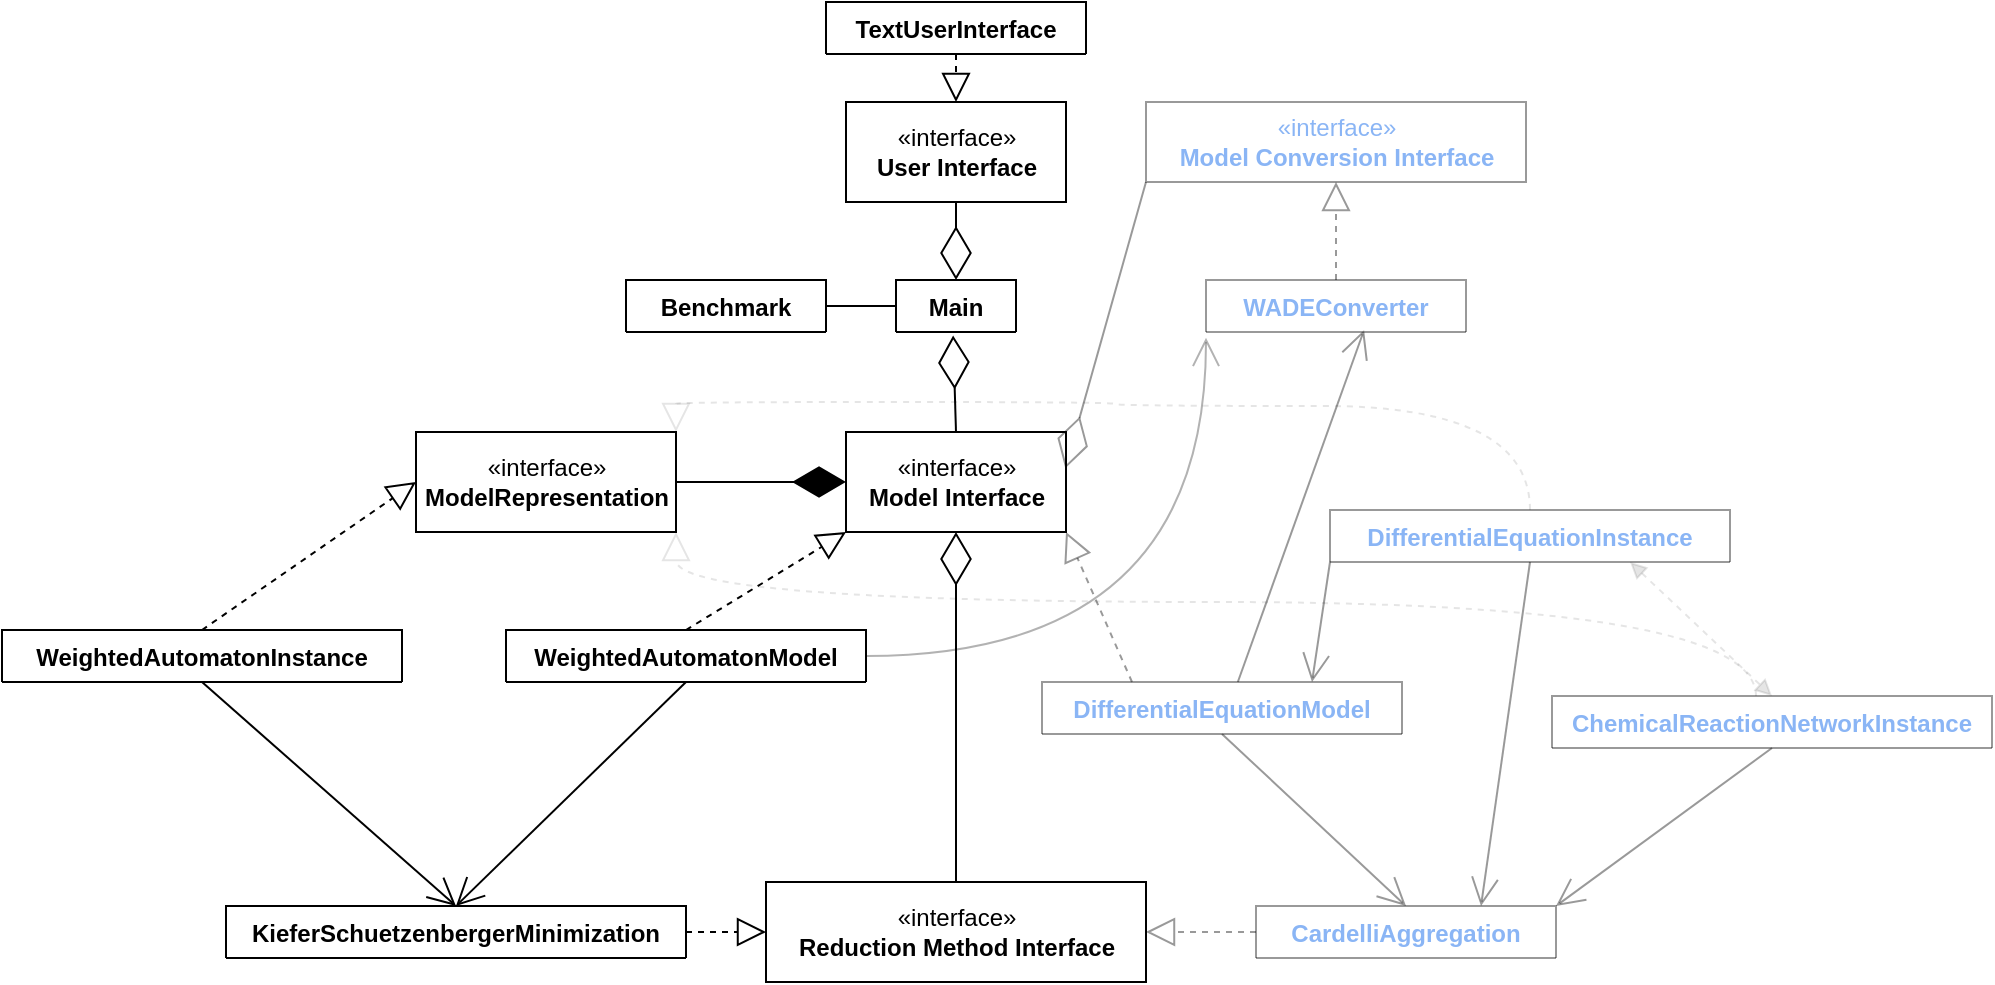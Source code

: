 <mxfile version="13.0.3" type="device"><diagram id="X-JWrB2I_IDT17ATa74M" name="Page-1"><mxGraphModel dx="1952" dy="783" grid="0" gridSize="10" guides="1" tooltips="1" connect="1" arrows="1" fold="1" page="1" pageScale="1" pageWidth="850" pageHeight="1100" math="0" shadow="0"><root><mxCell id="0"/><mxCell id="1" parent="0"/><mxCell id="hrjpZZvlYAZTio8pe_7--60" value="«interface»&lt;br&gt;&lt;div&gt;&lt;b&gt;User Interface&lt;/b&gt;&lt;/div&gt;" style="html=1;align=center;" parent="1" vertex="1"><mxGeometry x="-428" y="50" width="110" height="50" as="geometry"/></mxCell><mxCell id="hrjpZZvlYAZTio8pe_7--61" value="«interface»&lt;br&gt;&lt;b&gt;Model Interface&lt;/b&gt;" style="html=1;align=center;" parent="1" vertex="1"><mxGeometry x="-428" y="215" width="110" height="50" as="geometry"/></mxCell><mxCell id="hrjpZZvlYAZTio8pe_7--62" value="«interface»&lt;br&gt;&lt;b&gt;Reduction Method Interface&lt;/b&gt;" style="html=1;align=center;" parent="1" vertex="1"><mxGeometry x="-468" y="440" width="190" height="50" as="geometry"/></mxCell><mxCell id="hrjpZZvlYAZTio8pe_7--63" value="" style="endArrow=block;dashed=1;endFill=0;endSize=12;html=1;exitX=0.5;exitY=0;exitDx=0;exitDy=0;entryX=0;entryY=1;entryDx=0;entryDy=0;" parent="1" source="hrjpZZvlYAZTio8pe_7--24" target="hrjpZZvlYAZTio8pe_7--61" edge="1"><mxGeometry width="160" relative="1" as="geometry"><mxPoint x="-353" y="500" as="sourcePoint"/><mxPoint x="-513" y="500" as="targetPoint"/></mxGeometry></mxCell><mxCell id="hrjpZZvlYAZTio8pe_7--64" value="" style="endArrow=block;dashed=1;endFill=0;endSize=12;html=1;entryX=1;entryY=1;entryDx=0;entryDy=0;exitX=0.25;exitY=0;exitDx=0;exitDy=0;opacity=40;" parent="1" source="hrjpZZvlYAZTio8pe_7--28" target="hrjpZZvlYAZTio8pe_7--61" edge="1"><mxGeometry width="160" relative="1" as="geometry"><mxPoint x="-513" y="500" as="sourcePoint"/><mxPoint x="-353" y="500" as="targetPoint"/></mxGeometry></mxCell><mxCell id="hrjpZZvlYAZTio8pe_7--67" value="" style="endArrow=block;dashed=1;endFill=0;endSize=12;html=1;entryX=0;entryY=0.5;entryDx=0;entryDy=0;exitX=1;exitY=0.5;exitDx=0;exitDy=0;" parent="1" source="hrjpZZvlYAZTio8pe_7--5" target="hrjpZZvlYAZTio8pe_7--62" edge="1"><mxGeometry width="160" relative="1" as="geometry"><mxPoint x="-533" y="330" as="sourcePoint"/><mxPoint x="-373" y="330" as="targetPoint"/></mxGeometry></mxCell><mxCell id="hrjpZZvlYAZTio8pe_7--70" value="" style="endArrow=open;endFill=1;endSize=12;html=1;entryX=0.5;entryY=0;entryDx=0;entryDy=0;exitX=0.5;exitY=1;exitDx=0;exitDy=0;" parent="1" source="hrjpZZvlYAZTio8pe_7--24" target="hrjpZZvlYAZTio8pe_7--5" edge="1"><mxGeometry width="160" relative="1" as="geometry"><mxPoint x="-893" y="480" as="sourcePoint"/><mxPoint x="-373" y="330" as="targetPoint"/></mxGeometry></mxCell><mxCell id="hrjpZZvlYAZTio8pe_7--71" value="" style="endArrow=open;endFill=1;endSize=12;html=1;entryX=0.5;entryY=0;entryDx=0;entryDy=0;exitX=0.5;exitY=1;exitDx=0;exitDy=0;opacity=40;" parent="1" source="hrjpZZvlYAZTio8pe_7--28" target="hrjpZZvlYAZTio8pe_7--20" edge="1"><mxGeometry width="160" relative="1" as="geometry"><mxPoint x="96" y="435" as="sourcePoint"/><mxPoint x="-43" y="330" as="targetPoint"/></mxGeometry></mxCell><mxCell id="hrjpZZvlYAZTio8pe_7--73" value="" style="endArrow=none;html=1;strokeColor=#000000;entryX=0;entryY=0.5;entryDx=0;entryDy=0;exitX=1;exitY=0.5;exitDx=0;exitDy=0;" parent="1" source="hrjpZZvlYAZTio8pe_7--32" target="hrjpZZvlYAZTio8pe_7--54" edge="1"><mxGeometry width="50" height="50" relative="1" as="geometry"><mxPoint x="-463" y="160" as="sourcePoint"/><mxPoint x="-373" y="300" as="targetPoint"/></mxGeometry></mxCell><mxCell id="hrjpZZvlYAZTio8pe_7--74" value="" style="endArrow=diamondThin;endFill=0;endSize=24;html=1;strokeColor=#000000;entryX=0.5;entryY=0;entryDx=0;entryDy=0;exitX=0.5;exitY=1;exitDx=0;exitDy=0;" parent="1" source="hrjpZZvlYAZTio8pe_7--60" target="hrjpZZvlYAZTio8pe_7--51" edge="1"><mxGeometry width="160" relative="1" as="geometry"><mxPoint x="-473" y="330" as="sourcePoint"/><mxPoint x="-313" y="330" as="targetPoint"/></mxGeometry></mxCell><mxCell id="hrjpZZvlYAZTio8pe_7--75" value="" style="endArrow=block;dashed=1;endFill=0;endSize=12;html=1;strokeColor=#000000;entryX=0.5;entryY=0;entryDx=0;entryDy=0;exitX=0.5;exitY=1;exitDx=0;exitDy=0;" parent="1" source="hrjpZZvlYAZTio8pe_7--15" target="hrjpZZvlYAZTio8pe_7--60" edge="1"><mxGeometry width="160" relative="1" as="geometry"><mxPoint x="-373" y="-52" as="sourcePoint"/><mxPoint x="-313" y="330" as="targetPoint"/></mxGeometry></mxCell><mxCell id="hrjpZZvlYAZTio8pe_7--77" value="" style="endArrow=diamondThin;endFill=0;endSize=24;html=1;strokeColor=#000000;entryX=0.476;entryY=1.068;entryDx=0;entryDy=0;entryPerimeter=0;exitX=0.5;exitY=0;exitDx=0;exitDy=0;" parent="1" source="hrjpZZvlYAZTio8pe_7--61" target="hrjpZZvlYAZTio8pe_7--54" edge="1"><mxGeometry width="160" relative="1" as="geometry"><mxPoint x="-403" y="230" as="sourcePoint"/><mxPoint x="-133" y="550" as="targetPoint"/></mxGeometry></mxCell><mxCell id="hrjpZZvlYAZTio8pe_7--78" value="" style="endArrow=diamondThin;endFill=0;endSize=24;html=1;strokeColor=#000000;entryX=0.5;entryY=1;entryDx=0;entryDy=0;exitX=0.5;exitY=0;exitDx=0;exitDy=0;" parent="1" source="hrjpZZvlYAZTio8pe_7--62" target="hrjpZZvlYAZTio8pe_7--61" edge="1"><mxGeometry width="160" relative="1" as="geometry"><mxPoint x="-388" y="487" as="sourcePoint"/><mxPoint x="-133" y="500" as="targetPoint"/></mxGeometry></mxCell><mxCell id="hrjpZZvlYAZTio8pe_7--79" value="&lt;font color=&quot;#8ab5f5&quot;&gt;«interface»&lt;br&gt;&lt;b&gt;Model Conversion Interface&lt;/b&gt;&lt;/font&gt;" style="html=1;align=center;opacity=40;" parent="1" vertex="1"><mxGeometry x="-278" y="50" width="190" height="40" as="geometry"/></mxCell><mxCell id="hrjpZZvlYAZTio8pe_7--80" value="" style="endArrow=diamondThin;endFill=0;endSize=24;html=1;strokeColor=#000000;entryX=0.997;entryY=0.363;entryDx=0;entryDy=0;entryPerimeter=0;exitX=0;exitY=1;exitDx=0;exitDy=0;opacity=40;" parent="1" source="hrjpZZvlYAZTio8pe_7--79" target="hrjpZZvlYAZTio8pe_7--61" edge="1"><mxGeometry width="160" relative="1" as="geometry"><mxPoint x="-273" y="500" as="sourcePoint"/><mxPoint x="-113" y="500" as="targetPoint"/></mxGeometry></mxCell><mxCell id="hrjpZZvlYAZTio8pe_7--85" value="" style="endArrow=block;dashed=1;endFill=0;endSize=12;html=1;strokeColor=#000000;entryX=0.5;entryY=1;entryDx=0;entryDy=0;opacity=40;" parent="1" source="hrjpZZvlYAZTio8pe_7--81" target="hrjpZZvlYAZTio8pe_7--79" edge="1"><mxGeometry width="160" relative="1" as="geometry"><mxPoint x="-128" y="228" as="sourcePoint"/><mxPoint x="-163" y="480" as="targetPoint"/></mxGeometry></mxCell><mxCell id="hrjpZZvlYAZTio8pe_7--86" value="" style="endArrow=open;endFill=1;endSize=12;html=1;strokeColor=#000000;exitX=0.544;exitY=0;exitDx=0;exitDy=0;entryX=0.608;entryY=0.962;entryDx=0;entryDy=0;entryPerimeter=0;exitPerimeter=0;opacity=40;" parent="1" source="hrjpZZvlYAZTio8pe_7--28" target="hrjpZZvlYAZTio8pe_7--81" edge="1"><mxGeometry width="160" relative="1" as="geometry"><mxPoint x="97" y="440" as="sourcePoint"/><mxPoint x="-143" y="258" as="targetPoint"/></mxGeometry></mxCell><mxCell id="hrjpZZvlYAZTio8pe_7--87" value="" style="endArrow=open;endFill=1;endSize=12;html=1;strokeColor=#000000;entryX=0;entryY=1.113;entryDx=0;entryDy=0;entryPerimeter=0;jumpStyle=gap;opacity=30;exitX=1;exitY=0.5;exitDx=0;exitDy=0;edgeStyle=orthogonalEdgeStyle;curved=1;" parent="1" source="hrjpZZvlYAZTio8pe_7--24" target="hrjpZZvlYAZTio8pe_7--84" edge="1"><mxGeometry width="160" relative="1" as="geometry"><mxPoint x="-426" y="363" as="sourcePoint"/><mxPoint x="-103" y="250" as="targetPoint"/><Array as="points"><mxPoint x="-248" y="327"/></Array></mxGeometry></mxCell><mxCell id="erVxuez_FqryJfZXv9MT-2" value="«interface»&lt;br&gt;&lt;b&gt;ModelRepresentation&lt;/b&gt;" style="html=1;" parent="1" vertex="1"><mxGeometry x="-643" y="215" width="130" height="50" as="geometry"/></mxCell><mxCell id="erVxuez_FqryJfZXv9MT-3" value="" style="endArrow=diamondThin;endFill=1;endSize=24;html=1;entryX=0;entryY=0.5;entryDx=0;entryDy=0;exitX=1;exitY=0.5;exitDx=0;exitDy=0;" parent="1" source="erVxuez_FqryJfZXv9MT-2" target="hrjpZZvlYAZTio8pe_7--61" edge="1"><mxGeometry width="160" relative="1" as="geometry"><mxPoint x="-643" y="360" as="sourcePoint"/><mxPoint x="-483" y="360" as="targetPoint"/></mxGeometry></mxCell><mxCell id="p5VW88Ze1UOrL_VoEHNT-9" style="rounded=1;orthogonalLoop=1;jettySize=auto;html=1;endArrow=block;endFill=0;dashed=1;endSize=12;entryX=0;entryY=0.5;entryDx=0;entryDy=0;exitX=0.5;exitY=0;exitDx=0;exitDy=0;" parent="1" source="p5VW88Ze1UOrL_VoEHNT-5" target="erVxuez_FqryJfZXv9MT-2" edge="1"><mxGeometry relative="1" as="geometry"><mxPoint x="-728.057" y="314" as="sourcePoint"/></mxGeometry></mxCell><mxCell id="p5VW88Ze1UOrL_VoEHNT-10" style="edgeStyle=none;rounded=1;orthogonalLoop=1;jettySize=auto;html=1;exitX=0;exitY=0.5;exitDx=0;exitDy=0;entryX=1;entryY=0.5;entryDx=0;entryDy=0;dashed=1;endArrow=block;endFill=0;endSize=12;opacity=40;" parent="1" source="hrjpZZvlYAZTio8pe_7--20" target="hrjpZZvlYAZTio8pe_7--62" edge="1"><mxGeometry relative="1" as="geometry"/></mxCell><mxCell id="p5VW88Ze1UOrL_VoEHNT-12" value="" style="endArrow=open;endFill=1;endSize=12;html=1;entryX=0.5;entryY=0;entryDx=0;entryDy=0;exitX=0.5;exitY=1;exitDx=0;exitDy=0;" parent="1" source="p5VW88Ze1UOrL_VoEHNT-5" target="hrjpZZvlYAZTio8pe_7--5" edge="1"><mxGeometry width="160" relative="1" as="geometry"><mxPoint x="-743" y="340" as="sourcePoint"/><mxPoint x="-958" y="426" as="targetPoint"/></mxGeometry></mxCell><mxCell id="p5VW88Ze1UOrL_VoEHNT-27" style="edgeStyle=orthogonalEdgeStyle;curved=1;rounded=1;jumpStyle=gap;orthogonalLoop=1;jettySize=auto;html=1;entryX=1;entryY=0;entryDx=0;entryDy=0;dashed=1;endArrow=block;endFill=0;endSize=12;fontColor=#8AB5F5;opacity=10;" parent="1" source="p5VW88Ze1UOrL_VoEHNT-17" target="erVxuez_FqryJfZXv9MT-2" edge="1"><mxGeometry relative="1" as="geometry"><Array as="points"><mxPoint x="-293" y="202"/><mxPoint x="-293" y="200"/><mxPoint x="-513" y="200"/></Array></mxGeometry></mxCell><mxCell id="p5VW88Ze1UOrL_VoEHNT-26" style="edgeStyle=orthogonalEdgeStyle;rounded=1;jumpStyle=gap;orthogonalLoop=1;jettySize=auto;html=1;entryX=1;entryY=1;entryDx=0;entryDy=0;dashed=1;endArrow=block;endFill=0;endSize=12;fontColor=#8AB5F5;opacity=10;curved=1;" parent="1" source="p5VW88Ze1UOrL_VoEHNT-21" target="erVxuez_FqryJfZXv9MT-2" edge="1"><mxGeometry relative="1" as="geometry"><Array as="points"><mxPoint x="27" y="300"/><mxPoint x="-513" y="300"/></Array></mxGeometry></mxCell><mxCell id="p5VW88Ze1UOrL_VoEHNT-28" value="" style="endArrow=open;endFill=1;endSize=12;html=1;strokeColor=#000000;exitX=0;exitY=1;exitDx=0;exitDy=0;entryX=0.75;entryY=0;entryDx=0;entryDy=0;opacity=40;" parent="1" source="p5VW88Ze1UOrL_VoEHNT-17" target="hrjpZZvlYAZTio8pe_7--28" edge="1"><mxGeometry width="160" relative="1" as="geometry"><mxPoint x="47" y="350" as="sourcePoint"/><mxPoint x="43.12" y="288.012" as="targetPoint"/></mxGeometry></mxCell><mxCell id="p5VW88Ze1UOrL_VoEHNT-29" value="" style="endArrow=open;endFill=1;endSize=12;html=1;strokeColor=#000000;exitX=0.5;exitY=1;exitDx=0;exitDy=0;entryX=1;entryY=0;entryDx=0;entryDy=0;opacity=40;" parent="1" source="p5VW88Ze1UOrL_VoEHNT-21" target="hrjpZZvlYAZTio8pe_7--20" edge="1"><mxGeometry width="160" relative="1" as="geometry"><mxPoint x="17" y="380" as="sourcePoint"/><mxPoint x="13.12" y="318.012" as="targetPoint"/></mxGeometry></mxCell><mxCell id="p5VW88Ze1UOrL_VoEHNT-30" value="" style="endArrow=open;endFill=1;endSize=12;html=1;strokeColor=#000000;entryX=0.75;entryY=0;entryDx=0;entryDy=0;opacity=40;exitX=0.5;exitY=1;exitDx=0;exitDy=0;" parent="1" source="p5VW88Ze1UOrL_VoEHNT-17" target="hrjpZZvlYAZTio8pe_7--20" edge="1"><mxGeometry width="160" relative="1" as="geometry"><mxPoint x="-53" y="220" as="sourcePoint"/><mxPoint x="-193" y="513" as="targetPoint"/></mxGeometry></mxCell><mxCell id="p5VW88Ze1UOrL_VoEHNT-31" value="" style="endArrow=block;startArrow=block;endFill=1;startFill=1;html=1;dashed=1;fontColor=#8AB5F5;opacity=10;entryX=0.5;entryY=0;entryDx=0;entryDy=0;exitX=0.75;exitY=1;exitDx=0;exitDy=0;" parent="1" source="p5VW88Ze1UOrL_VoEHNT-17" target="p5VW88Ze1UOrL_VoEHNT-21" edge="1"><mxGeometry width="160" relative="1" as="geometry"><mxPoint x="47" y="290" as="sourcePoint"/><mxPoint x="197" y="310" as="targetPoint"/></mxGeometry></mxCell><mxCell id="hrjpZZvlYAZTio8pe_7--51" value="Main" style="swimlane;fontStyle=1;align=center;verticalAlign=top;childLayout=stackLayout;horizontal=1;startSize=26;horizontalStack=0;resizeParent=1;resizeParentMax=0;resizeLast=0;collapsible=1;marginBottom=0;" parent="1" vertex="1" collapsed="1"><mxGeometry x="-403" y="139" width="60" height="26" as="geometry"><mxRectangle x="251" y="450" width="230" height="66" as="alternateBounds"/></mxGeometry></mxCell><mxCell id="hrjpZZvlYAZTio8pe_7--53" value="" style="line;strokeWidth=1;fillColor=none;align=left;verticalAlign=middle;spacingTop=-1;spacingLeft=3;spacingRight=3;rotatable=0;labelPosition=right;points=[];portConstraint=eastwest;" parent="hrjpZZvlYAZTio8pe_7--51" vertex="1"><mxGeometry y="26" width="60" height="8" as="geometry"/></mxCell><mxCell id="hrjpZZvlYAZTio8pe_7--54" value="+ main(argc : int, argv : char*[]) : int&#10;" style="text;strokeColor=none;fillColor=none;align=left;verticalAlign=top;spacingLeft=4;spacingRight=4;overflow=hidden;rotatable=0;points=[[0,0.5],[1,0.5]];portConstraint=eastwest;" parent="hrjpZZvlYAZTio8pe_7--51" vertex="1"><mxGeometry y="34" width="60" height="32" as="geometry"/></mxCell><mxCell id="hrjpZZvlYAZTio8pe_7--20" value="CardelliAggregation" style="swimlane;fontStyle=1;align=center;verticalAlign=top;childLayout=stackLayout;horizontal=1;startSize=26;horizontalStack=0;resizeParent=1;resizeParentMax=0;resizeLast=0;collapsible=1;marginBottom=0;opacity=40;fontColor=#8AB5F5;" parent="1" vertex="1" collapsed="1"><mxGeometry x="-223" y="452" width="150" height="26" as="geometry"><mxRectangle x="425" y="930" width="440" height="150" as="alternateBounds"/></mxGeometry></mxCell><mxCell id="hrjpZZvlYAZTio8pe_7--22" value="" style="line;strokeWidth=1;fillColor=none;align=left;verticalAlign=middle;spacingTop=-1;spacingLeft=3;spacingRight=3;rotatable=0;labelPosition=right;points=[];portConstraint=eastwest;" parent="hrjpZZvlYAZTio8pe_7--20" vertex="1"><mxGeometry y="26" width="150" height="8" as="geometry"/></mxCell><mxCell id="hrjpZZvlYAZTio8pe_7--23" value="+ reduce(validated_input : ModelRepresentation) : ModelRepresentation&#10;- init()&#10;- largest_equivalence()&#10;- backward_prepartitioning()&#10;- split()&#10;- compute_fr()&#10;- compute_br()" style="text;strokeColor=none;fillColor=none;align=left;verticalAlign=top;spacingLeft=4;spacingRight=4;overflow=hidden;rotatable=0;points=[[0,0.5],[1,0.5]];portConstraint=eastwest;fontStyle=4" parent="hrjpZZvlYAZTio8pe_7--20" vertex="1"><mxGeometry y="34" width="150" height="116" as="geometry"/></mxCell><mxCell id="hrjpZZvlYAZTio8pe_7--5" value="KieferSchuetzenbergerMinimization" style="swimlane;fontStyle=1;align=center;verticalAlign=top;childLayout=stackLayout;horizontal=1;startSize=26;horizontalStack=0;resizeParent=1;resizeParentMax=0;resizeLast=0;collapsible=1;marginBottom=0;" parent="1" vertex="1" collapsed="1"><mxGeometry x="-738" y="452" width="230" height="26" as="geometry"><mxRectangle x="-90" y="930" width="460" height="104" as="alternateBounds"/></mxGeometry></mxCell><mxCell id="hrjpZZvlYAZTio8pe_7--7" value="" style="line;strokeWidth=1;fillColor=none;align=left;verticalAlign=middle;spacingTop=-1;spacingLeft=3;spacingRight=3;rotatable=0;labelPosition=right;points=[];portConstraint=eastwest;" parent="hrjpZZvlYAZTio8pe_7--5" vertex="1"><mxGeometry y="26" width="230" height="8" as="geometry"/></mxCell><mxCell id="hrjpZZvlYAZTio8pe_7--8" value="+ reduce(validated_input : ModelRepresentation*) : ModelRepresentation*&#10;- WeightedAutomatonInstance* forward_reduction(WeightedAutomatonInstance*)&#10;- WeightedAutomatonInstance* backward_reduction(WeightedAutomatonInstance*)&#10;- schuetzenberger_construction()&#10;" style="text;strokeColor=none;fillColor=none;align=left;verticalAlign=top;spacingLeft=4;spacingRight=4;overflow=hidden;rotatable=0;points=[[0,0.5],[1,0.5]];portConstraint=eastwest;fontStyle=4" parent="hrjpZZvlYAZTio8pe_7--5" vertex="1"><mxGeometry y="34" width="230" height="70" as="geometry"/></mxCell><mxCell id="hrjpZZvlYAZTio8pe_7--15" value="TextUserInterface" style="swimlane;fontStyle=1;align=center;verticalAlign=top;childLayout=stackLayout;horizontal=1;startSize=26;horizontalStack=0;resizeParent=1;resizeParentMax=0;resizeLast=0;collapsible=1;marginBottom=0;" parent="1" vertex="1" collapsed="1"><mxGeometry x="-438" width="130" height="26" as="geometry"><mxRectangle x="210" y="80" width="340" height="176" as="alternateBounds"/></mxGeometry></mxCell><mxCell id="hrjpZZvlYAZTio8pe_7--17" value="" style="line;strokeWidth=1;fillColor=none;align=left;verticalAlign=middle;spacingTop=-1;spacingLeft=3;spacingRight=3;rotatable=0;labelPosition=right;points=[];portConstraint=eastwest;" parent="hrjpZZvlYAZTio8pe_7--15" vertex="1"><mxGeometry y="26" width="130" height="8" as="geometry"/></mxCell><mxCell id="hrjpZZvlYAZTio8pe_7--18" value="+ select_task() : enum Task&#10;+ select_model() : ModelInterface&#10;+ select_method() :  ReductionMethodInterface&#10;+ select_input_method() : enum IOMethod&#10;+ file_input() : FILE*&#10;+ stdin_input() : char*&#10;+ select_output_method() : enum IOMethod&#10;+ display_exec_file(output_destination : FILE*) &#10;+ display_exec_stdout(output : char* ) " style="text;strokeColor=none;fillColor=none;align=left;verticalAlign=top;spacingLeft=4;spacingRight=4;overflow=hidden;rotatable=0;points=[[0,0.5],[1,0.5]];portConstraint=eastwest;fontStyle=4" parent="hrjpZZvlYAZTio8pe_7--15" vertex="1"><mxGeometry y="34" width="130" height="142" as="geometry"/></mxCell><mxCell id="hrjpZZvlYAZTio8pe_7--32" value="Benchmark" style="swimlane;fontStyle=1;align=center;verticalAlign=top;childLayout=stackLayout;horizontal=1;startSize=26;horizontalStack=0;resizeParent=1;resizeParentMax=0;resizeLast=0;collapsible=1;marginBottom=0;" parent="1" vertex="1" collapsed="1"><mxGeometry x="-538" y="139" width="100" height="26" as="geometry"><mxRectangle x="-140" y="423" width="301" height="120" as="alternateBounds"/></mxGeometry></mxCell><mxCell id="hrjpZZvlYAZTio8pe_7--36" value="+&lt;u&gt;&amp;nbsp;explicit_wa_benchmark_example : char*&lt;br&gt;&lt;/u&gt;" style="text;html=1;align=left;verticalAlign=middle;resizable=0;points=[];autosize=1;" parent="hrjpZZvlYAZTio8pe_7--32" vertex="1"><mxGeometry y="26" width="100" height="20" as="geometry"/></mxCell><mxCell id="hrjpZZvlYAZTio8pe_7--37" value="&lt;div&gt;&lt;span&gt;+ &lt;/span&gt;&lt;u&gt;explicit_de_benchmark_exampel : char*&lt;/u&gt;&lt;/div&gt;" style="text;html=1;align=left;verticalAlign=middle;resizable=0;points=[];autosize=1;" parent="hrjpZZvlYAZTio8pe_7--32" vertex="1"><mxGeometry y="46" width="100" height="20" as="geometry"/></mxCell><mxCell id="hrjpZZvlYAZTio8pe_7--34" value="" style="line;strokeWidth=1;fillColor=none;align=left;verticalAlign=middle;spacingTop=-1;spacingLeft=3;spacingRight=3;rotatable=0;labelPosition=right;points=[];portConstraint=eastwest;" parent="hrjpZZvlYAZTio8pe_7--32" vertex="1"><mxGeometry y="66" width="100" height="14" as="geometry"/></mxCell><mxCell id="hrjpZZvlYAZTio8pe_7--41" value="&lt;u&gt;+ DE_benchmark_generator(variables : int) : char*&lt;/u&gt;" style="text;html=1;align=left;verticalAlign=middle;resizable=0;points=[];autosize=1;" parent="hrjpZZvlYAZTio8pe_7--32" vertex="1"><mxGeometry y="80" width="100" height="20" as="geometry"/></mxCell><mxCell id="hrjpZZvlYAZTio8pe_7--39" value="&lt;u&gt;+&amp;nbsp; WA_benchmark_generator(states : int) : char*&lt;/u&gt;" style="text;html=1;align=left;verticalAlign=middle;resizable=0;points=[];autosize=1;" parent="hrjpZZvlYAZTio8pe_7--32" vertex="1"><mxGeometry y="100" width="100" height="20" as="geometry"/></mxCell><mxCell id="hrjpZZvlYAZTio8pe_7--81" value="WADEConverter" style="swimlane;fontStyle=1;align=center;verticalAlign=top;childLayout=stackLayout;horizontal=1;startSize=26;horizontalStack=0;resizeParent=1;resizeParentMax=0;resizeLast=0;collapsible=1;marginBottom=0;opacity=40;fontColor=#8AB5F5;" parent="1" vertex="1" collapsed="1"><mxGeometry x="-248" y="139" width="130" height="26" as="geometry"><mxRectangle x="550" y="540" width="500" height="80" as="alternateBounds"/></mxGeometry></mxCell><mxCell id="hrjpZZvlYAZTio8pe_7--83" value="" style="line;strokeWidth=1;fillColor=none;align=left;verticalAlign=middle;spacingTop=-1;spacingLeft=3;spacingRight=3;rotatable=0;labelPosition=right;points=[];portConstraint=eastwest;" parent="hrjpZZvlYAZTio8pe_7--81" vertex="1"><mxGeometry y="26" width="130" height="8" as="geometry"/></mxCell><mxCell id="hrjpZZvlYAZTio8pe_7--84" value="+ convert_left_to_right(representation : ModelRepresentation) : ModelRepresentation&#10;+ convert_right_to_left(representation : ModelRepresentation) : ModelRepresentation" style="text;strokeColor=none;fillColor=none;align=left;verticalAlign=top;spacingLeft=4;spacingRight=4;overflow=hidden;rotatable=0;points=[[0,0.5],[1,0.5]];portConstraint=eastwest;fontStyle=4" parent="hrjpZZvlYAZTio8pe_7--81" vertex="1"><mxGeometry y="34" width="130" height="46" as="geometry"/></mxCell><mxCell id="hrjpZZvlYAZTio8pe_7--24" value="WeightedAutomatonModel" style="swimlane;fontStyle=1;align=center;verticalAlign=top;childLayout=stackLayout;horizontal=1;startSize=26;horizontalStack=0;resizeParent=1;resizeParentMax=0;resizeLast=0;collapsible=1;marginBottom=0;" parent="1" vertex="1" collapsed="1"><mxGeometry x="-598" y="314" width="180" height="26" as="geometry"><mxRectangle x="-120" y="686" width="370" height="120" as="alternateBounds"/></mxGeometry></mxCell><mxCell id="hrjpZZvlYAZTio8pe_7--57" value="&lt;u&gt;+ reductions : ReductionMethodInterface[]&lt;br&gt;+ conversions : ConversionMethodInterface[]&lt;/u&gt;" style="text;html=1;align=left;verticalAlign=middle;resizable=0;points=[];autosize=1;" parent="hrjpZZvlYAZTio8pe_7--24" vertex="1"><mxGeometry y="26" width="180" height="30" as="geometry"/></mxCell><mxCell id="hrjpZZvlYAZTio8pe_7--26" value="" style="line;strokeWidth=1;fillColor=none;align=left;verticalAlign=middle;spacingTop=-1;spacingLeft=3;spacingRight=3;rotatable=0;labelPosition=right;points=[];portConstraint=eastwest;" parent="hrjpZZvlYAZTio8pe_7--24" vertex="1"><mxGeometry y="56" width="180" height="14" as="geometry"/></mxCell><mxCell id="hrjpZZvlYAZTio8pe_7--27" value="+ validate_model_instance(input : char*) : ModelRepresentation&#10;+ summarize_reduction(input : ModelRepresentation,&#10;               reduced: ModelRepresentation)" style="text;strokeColor=none;fillColor=none;align=left;verticalAlign=top;spacingLeft=4;spacingRight=4;overflow=hidden;rotatable=0;points=[[0,0.5],[1,0.5]];portConstraint=eastwest;fontStyle=4" parent="hrjpZZvlYAZTio8pe_7--24" vertex="1"><mxGeometry y="70" width="180" height="50" as="geometry"/></mxCell><mxCell id="hrjpZZvlYAZTio8pe_7--28" value="DifferentialEquationModel" style="swimlane;fontStyle=1;align=center;verticalAlign=top;childLayout=stackLayout;horizontal=1;startSize=26;horizontalStack=0;resizeParent=1;resizeParentMax=0;resizeLast=0;collapsible=1;marginBottom=0;opacity=40;fontColor=#8AB5F5;" parent="1" vertex="1" collapsed="1"><mxGeometry x="-330" y="340" width="180" height="26" as="geometry"><mxRectangle x="480" y="686" width="390" height="140" as="alternateBounds"/></mxGeometry></mxCell><mxCell id="hrjpZZvlYAZTio8pe_7--29" value="+ representation : ModelRepresentation&#10;+ reductions : ReductionMethodInterface[]&#10;+ conversions : ConversionMethodInterface[]" style="text;strokeColor=none;fillColor=none;align=left;verticalAlign=top;spacingLeft=4;spacingRight=4;overflow=hidden;rotatable=0;points=[[0,0.5],[1,0.5]];portConstraint=eastwest;fontStyle=4" parent="hrjpZZvlYAZTio8pe_7--28" vertex="1"><mxGeometry y="26" width="180" height="54" as="geometry"/></mxCell><mxCell id="hrjpZZvlYAZTio8pe_7--30" value="" style="line;strokeWidth=1;fillColor=none;align=left;verticalAlign=middle;spacingTop=-1;spacingLeft=3;spacingRight=3;rotatable=0;labelPosition=right;points=[];portConstraint=eastwest;" parent="hrjpZZvlYAZTio8pe_7--28" vertex="1"><mxGeometry y="80" width="180" height="2" as="geometry"/></mxCell><mxCell id="hrjpZZvlYAZTio8pe_7--31" value="+ validate_model_instance(input : char*) : ModelRepresentation&#10;+ summarize_reduction(input : ModelRepresentation,&#10;               reduced: ModelRepresentation) : char*" style="text;strokeColor=none;fillColor=none;align=left;verticalAlign=top;spacingLeft=4;spacingRight=4;overflow=hidden;rotatable=0;points=[[0,0.5],[1,0.5]];portConstraint=eastwest;fontStyle=4" parent="hrjpZZvlYAZTio8pe_7--28" vertex="1"><mxGeometry y="82" width="180" height="58" as="geometry"/></mxCell><mxCell id="p5VW88Ze1UOrL_VoEHNT-17" value="DifferentialEquationInstance" style="swimlane;fontStyle=1;align=center;verticalAlign=top;childLayout=stackLayout;horizontal=1;startSize=26;horizontalStack=0;resizeParent=1;resizeParentMax=0;resizeLast=0;collapsible=1;marginBottom=0;fontColor=#8AB5F5;opacity=40;" parent="1" vertex="1" collapsed="1"><mxGeometry x="-186" y="254" width="200" height="26" as="geometry"><mxRectangle x="650" y="540" width="170" height="86" as="alternateBounds"/></mxGeometry></mxCell><mxCell id="p5VW88Ze1UOrL_VoEHNT-18" value="+ field: type" style="text;strokeColor=none;fillColor=none;align=left;verticalAlign=top;spacingLeft=4;spacingRight=4;overflow=hidden;rotatable=0;points=[[0,0.5],[1,0.5]];portConstraint=eastwest;" parent="p5VW88Ze1UOrL_VoEHNT-17" vertex="1"><mxGeometry y="26" width="200" height="26" as="geometry"/></mxCell><mxCell id="p5VW88Ze1UOrL_VoEHNT-19" value="" style="line;strokeWidth=1;fillColor=none;align=left;verticalAlign=middle;spacingTop=-1;spacingLeft=3;spacingRight=3;rotatable=0;labelPosition=right;points=[];portConstraint=eastwest;" parent="p5VW88Ze1UOrL_VoEHNT-17" vertex="1"><mxGeometry y="52" width="200" height="8" as="geometry"/></mxCell><mxCell id="p5VW88Ze1UOrL_VoEHNT-20" value="+ method(type): type" style="text;strokeColor=none;fillColor=none;align=left;verticalAlign=top;spacingLeft=4;spacingRight=4;overflow=hidden;rotatable=0;points=[[0,0.5],[1,0.5]];portConstraint=eastwest;" parent="p5VW88Ze1UOrL_VoEHNT-17" vertex="1"><mxGeometry y="60" width="200" height="26" as="geometry"/></mxCell><mxCell id="p5VW88Ze1UOrL_VoEHNT-21" value="ChemicalReactionNetworkInstance" style="swimlane;fontStyle=1;childLayout=stackLayout;horizontal=1;startSize=26;fillColor=none;horizontalStack=0;resizeParent=1;resizeParentMax=0;resizeLast=0;collapsible=1;marginBottom=0;fontColor=#8AB5F5;opacity=40;" parent="1" vertex="1" collapsed="1"><mxGeometry x="-75" y="347" width="220" height="26" as="geometry"><mxRectangle x="670" y="540" width="200" height="104" as="alternateBounds"/></mxGeometry></mxCell><mxCell id="p5VW88Ze1UOrL_VoEHNT-22" value="+ field: type" style="text;strokeColor=none;fillColor=none;align=left;verticalAlign=top;spacingLeft=4;spacingRight=4;overflow=hidden;rotatable=0;points=[[0,0.5],[1,0.5]];portConstraint=eastwest;" parent="p5VW88Ze1UOrL_VoEHNT-21" vertex="1"><mxGeometry y="26" width="220" height="26" as="geometry"/></mxCell><mxCell id="p5VW88Ze1UOrL_VoEHNT-23" value="+ field: type" style="text;strokeColor=none;fillColor=none;align=left;verticalAlign=top;spacingLeft=4;spacingRight=4;overflow=hidden;rotatable=0;points=[[0,0.5],[1,0.5]];portConstraint=eastwest;" parent="p5VW88Ze1UOrL_VoEHNT-21" vertex="1"><mxGeometry y="52" width="220" height="26" as="geometry"/></mxCell><mxCell id="p5VW88Ze1UOrL_VoEHNT-24" value="+ field: type" style="text;strokeColor=none;fillColor=none;align=left;verticalAlign=top;spacingLeft=4;spacingRight=4;overflow=hidden;rotatable=0;points=[[0,0.5],[1,0.5]];portConstraint=eastwest;" parent="p5VW88Ze1UOrL_VoEHNT-21" vertex="1"><mxGeometry y="78" width="220" height="26" as="geometry"/></mxCell><mxCell id="p5VW88Ze1UOrL_VoEHNT-5" value="WeightedAutomatonInstance" style="swimlane;fontStyle=1;align=center;verticalAlign=top;childLayout=stackLayout;horizontal=1;startSize=26;horizontalStack=0;resizeParent=1;resizeParentMax=0;resizeLast=0;collapsible=1;marginBottom=0;" parent="1" vertex="1" collapsed="1"><mxGeometry x="-850" y="314" width="200" height="26" as="geometry"><mxRectangle x="-270" y="560" width="190" height="86" as="alternateBounds"/></mxGeometry></mxCell><mxCell id="p5VW88Ze1UOrL_VoEHNT-6" value="+ field: type" style="text;strokeColor=none;fillColor=none;align=left;verticalAlign=top;spacingLeft=4;spacingRight=4;overflow=hidden;rotatable=0;points=[[0,0.5],[1,0.5]];portConstraint=eastwest;" parent="p5VW88Ze1UOrL_VoEHNT-5" vertex="1"><mxGeometry y="26" width="200" height="26" as="geometry"/></mxCell><mxCell id="p5VW88Ze1UOrL_VoEHNT-7" value="" style="line;strokeWidth=1;fillColor=none;align=left;verticalAlign=middle;spacingTop=-1;spacingLeft=3;spacingRight=3;rotatable=0;labelPosition=right;points=[];portConstraint=eastwest;" parent="p5VW88Ze1UOrL_VoEHNT-5" vertex="1"><mxGeometry y="52" width="200" height="8" as="geometry"/></mxCell><mxCell id="p5VW88Ze1UOrL_VoEHNT-8" value="+ method(type): type" style="text;strokeColor=none;fillColor=none;align=left;verticalAlign=top;spacingLeft=4;spacingRight=4;overflow=hidden;rotatable=0;points=[[0,0.5],[1,0.5]];portConstraint=eastwest;" parent="p5VW88Ze1UOrL_VoEHNT-5" vertex="1"><mxGeometry y="60" width="200" height="26" as="geometry"/></mxCell></root></mxGraphModel></diagram></mxfile>